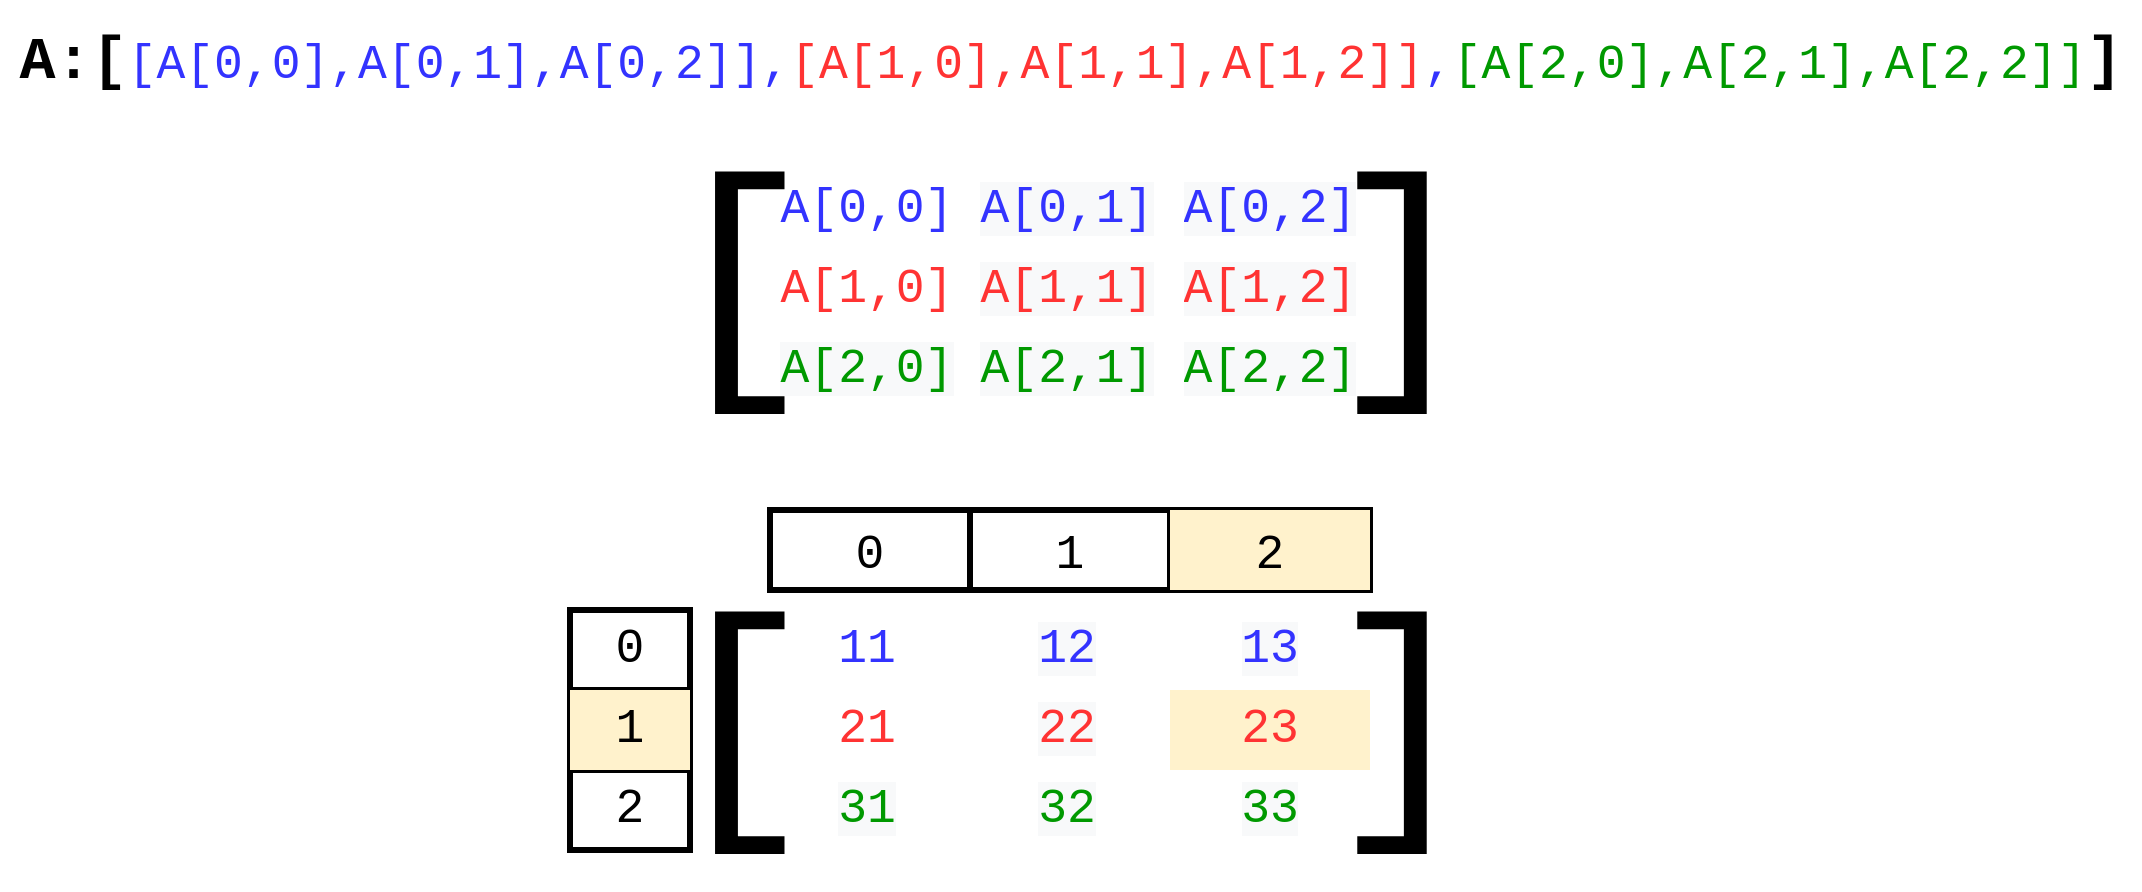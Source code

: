 <mxfile version="17.4.2" type="device"><diagram id="6ROJkTGvKRHFpv4IGSwQ" name="Página-1"><mxGraphModel dx="4001" dy="535" grid="1" gridSize="10" guides="1" tooltips="1" connect="1" arrows="1" fold="1" page="1" pageScale="1" pageWidth="1100" pageHeight="500" math="0" shadow="0"><root><mxCell id="0"/><mxCell id="1" parent="0"/><mxCell id="7JsVM8OcaB3BLMCebjWA-1" value="&lt;p style=&quot;line-height: 1&quot;&gt;&lt;font&gt;&lt;b&gt;&lt;font style=&quot;font-size: 30px&quot;&gt;A:[&lt;/font&gt;&lt;/b&gt;&lt;font color=&quot;#3333ff&quot; style=&quot;font-size: 24px&quot;&gt;[A[0,0],A[0,1],A[0,2]],&lt;/font&gt;&lt;font color=&quot;#ff3333&quot; style=&quot;font-size: 24px&quot;&gt;[A[1,0],A[1,1],A[1,2]]&lt;/font&gt;&lt;font color=&quot;#3333ff&quot; style=&quot;font-size: 24px&quot;&gt;,&lt;/font&gt;&lt;font color=&quot;#009900&quot; style=&quot;font-size: 24px&quot;&gt;[A[2,0],A[2,1],A[2,2]]&lt;/font&gt;&lt;b&gt;&lt;font style=&quot;font-size: 30px&quot;&gt;]&lt;/font&gt;&lt;/b&gt;&lt;/font&gt;&lt;br&gt;&lt;/p&gt;" style="text;html=1;resizable=0;autosize=1;align=center;verticalAlign=middle;points=[];fillColor=none;strokeColor=none;rounded=0;fontFamily=Courier New;rotation=0;" vertex="1" parent="1"><mxGeometry x="-3285" y="35" width="1070" height="60" as="geometry"/></mxCell><mxCell id="7JsVM8OcaB3BLMCebjWA-4" value="" style="shape=table;startSize=0;container=1;collapsible=0;childLayout=tableLayout;fontFamily=Courier New;fontSize=24;fontColor=#009900;strokeWidth=0;gradientColor=none;fillColor=none;strokeColor=none;swimlaneLine=0;" vertex="1" parent="1"><mxGeometry x="-2900" y="120" width="300" height="120" as="geometry"/></mxCell><mxCell id="7JsVM8OcaB3BLMCebjWA-5" value="" style="shape=tableRow;horizontal=0;startSize=0;swimlaneHead=0;swimlaneBody=0;top=0;left=0;bottom=0;right=0;collapsible=0;dropTarget=0;fillColor=none;points=[[0,0.5],[1,0.5]];portConstraint=eastwest;fontFamily=Courier New;fontSize=24;fontColor=#009900;" vertex="1" parent="7JsVM8OcaB3BLMCebjWA-4"><mxGeometry width="300" height="40" as="geometry"/></mxCell><mxCell id="7JsVM8OcaB3BLMCebjWA-6" value="&lt;font color=&quot;#3333ff&quot; style=&quot;font-size: 24px&quot;&gt;A[0,0]&lt;/font&gt;" style="shape=partialRectangle;html=1;whiteSpace=wrap;connectable=0;overflow=hidden;fillColor=none;top=0;left=0;bottom=0;right=0;pointerEvents=1;fontFamily=Courier New;fontSize=24;fontColor=#009900;" vertex="1" parent="7JsVM8OcaB3BLMCebjWA-5"><mxGeometry width="97" height="40" as="geometry"><mxRectangle width="97" height="40" as="alternateBounds"/></mxGeometry></mxCell><mxCell id="7JsVM8OcaB3BLMCebjWA-7" value="&lt;span style=&quot;color: rgb(51 , 51 , 255) ; font-family: &amp;#34;courier new&amp;#34; ; font-size: 24px ; font-style: normal ; font-weight: 400 ; letter-spacing: normal ; text-align: center ; text-indent: 0px ; text-transform: none ; word-spacing: 0px ; background-color: rgb(248 , 249 , 250) ; display: inline ; float: none&quot;&gt;A[0,1]&lt;/span&gt;" style="shape=partialRectangle;html=1;whiteSpace=wrap;connectable=0;overflow=hidden;fillColor=none;top=0;left=0;bottom=0;right=0;pointerEvents=1;fontFamily=Courier New;fontSize=24;fontColor=#009900;" vertex="1" parent="7JsVM8OcaB3BLMCebjWA-5"><mxGeometry x="97" width="103" height="40" as="geometry"><mxRectangle width="103" height="40" as="alternateBounds"/></mxGeometry></mxCell><mxCell id="7JsVM8OcaB3BLMCebjWA-8" value="&lt;span style=&quot;color: rgb(51 , 51 , 255) ; font-family: &amp;#34;courier new&amp;#34; ; font-size: 24px ; font-style: normal ; font-weight: 400 ; letter-spacing: normal ; text-align: center ; text-indent: 0px ; text-transform: none ; word-spacing: 0px ; background-color: rgb(248 , 249 , 250) ; display: inline ; float: none&quot;&gt;A[0,2]&lt;/span&gt;" style="shape=partialRectangle;html=1;whiteSpace=wrap;connectable=0;overflow=hidden;fillColor=none;top=0;left=0;bottom=0;right=0;pointerEvents=1;fontFamily=Courier New;fontSize=24;fontColor=#009900;" vertex="1" parent="7JsVM8OcaB3BLMCebjWA-5"><mxGeometry x="200" width="100" height="40" as="geometry"><mxRectangle width="100" height="40" as="alternateBounds"/></mxGeometry></mxCell><mxCell id="7JsVM8OcaB3BLMCebjWA-9" value="" style="shape=tableRow;horizontal=0;startSize=0;swimlaneHead=0;swimlaneBody=0;top=0;left=0;bottom=0;right=0;collapsible=0;dropTarget=0;fillColor=none;points=[[0,0.5],[1,0.5]];portConstraint=eastwest;fontFamily=Courier New;fontSize=24;fontColor=#009900;" vertex="1" parent="7JsVM8OcaB3BLMCebjWA-4"><mxGeometry y="40" width="300" height="40" as="geometry"/></mxCell><mxCell id="7JsVM8OcaB3BLMCebjWA-10" value="&lt;font color=&quot;#ff3333&quot;&gt;A[1,0]&lt;/font&gt;" style="shape=partialRectangle;html=1;whiteSpace=wrap;connectable=0;overflow=hidden;fillColor=none;top=0;left=0;bottom=0;right=0;pointerEvents=1;fontFamily=Courier New;fontSize=24;fontColor=#009900;" vertex="1" parent="7JsVM8OcaB3BLMCebjWA-9"><mxGeometry width="97" height="40" as="geometry"><mxRectangle width="97" height="40" as="alternateBounds"/></mxGeometry></mxCell><mxCell id="7JsVM8OcaB3BLMCebjWA-11" value="&lt;span style=&quot;color: rgb(255 , 51 , 51) ; font-family: &amp;#34;courier new&amp;#34; ; font-size: 24px ; font-style: normal ; font-weight: 400 ; letter-spacing: normal ; text-align: center ; text-indent: 0px ; text-transform: none ; word-spacing: 0px ; background-color: rgb(248 , 249 , 250) ; display: inline ; float: none&quot;&gt;A[1,1]&lt;/span&gt;" style="shape=partialRectangle;html=1;whiteSpace=wrap;connectable=0;overflow=hidden;fillColor=none;top=0;left=0;bottom=0;right=0;pointerEvents=1;fontFamily=Courier New;fontSize=24;fontColor=#009900;" vertex="1" parent="7JsVM8OcaB3BLMCebjWA-9"><mxGeometry x="97" width="103" height="40" as="geometry"><mxRectangle width="103" height="40" as="alternateBounds"/></mxGeometry></mxCell><mxCell id="7JsVM8OcaB3BLMCebjWA-12" value="&lt;span style=&quot;color: rgb(255 , 51 , 51) ; font-family: &amp;#34;courier new&amp;#34; ; font-size: 24px ; font-style: normal ; font-weight: 400 ; letter-spacing: normal ; text-align: center ; text-indent: 0px ; text-transform: none ; word-spacing: 0px ; background-color: rgb(248 , 249 , 250) ; display: inline ; float: none&quot;&gt;A[1,2]&lt;/span&gt;" style="shape=partialRectangle;html=1;whiteSpace=wrap;connectable=0;overflow=hidden;fillColor=none;top=0;left=0;bottom=0;right=0;pointerEvents=1;fontFamily=Courier New;fontSize=24;fontColor=#009900;" vertex="1" parent="7JsVM8OcaB3BLMCebjWA-9"><mxGeometry x="200" width="100" height="40" as="geometry"><mxRectangle width="100" height="40" as="alternateBounds"/></mxGeometry></mxCell><mxCell id="7JsVM8OcaB3BLMCebjWA-13" value="" style="shape=tableRow;horizontal=0;startSize=0;swimlaneHead=0;swimlaneBody=0;top=0;left=0;bottom=0;right=0;collapsible=0;dropTarget=0;fillColor=none;points=[[0,0.5],[1,0.5]];portConstraint=eastwest;fontFamily=Courier New;fontSize=24;fontColor=#009900;" vertex="1" parent="7JsVM8OcaB3BLMCebjWA-4"><mxGeometry y="80" width="300" height="40" as="geometry"/></mxCell><mxCell id="7JsVM8OcaB3BLMCebjWA-14" value="&lt;span style=&quot;font-family: &amp;#34;courier new&amp;#34; ; font-size: 24px ; font-style: normal ; font-weight: 400 ; letter-spacing: normal ; text-align: center ; text-indent: 0px ; text-transform: none ; word-spacing: 0px ; background-color: rgb(248 , 249 , 250) ; display: inline ; float: none&quot;&gt;A[2,0]&lt;/span&gt;" style="shape=partialRectangle;html=1;whiteSpace=wrap;connectable=0;overflow=hidden;fillColor=none;top=0;left=0;bottom=0;right=0;pointerEvents=1;fontFamily=Courier New;fontSize=24;fontColor=#009900;" vertex="1" parent="7JsVM8OcaB3BLMCebjWA-13"><mxGeometry width="97" height="40" as="geometry"><mxRectangle width="97" height="40" as="alternateBounds"/></mxGeometry></mxCell><mxCell id="7JsVM8OcaB3BLMCebjWA-15" value="&lt;span style=&quot;color: rgb(0 , 153 , 0) ; font-family: &amp;#34;courier new&amp;#34; ; font-size: 24px ; font-style: normal ; font-weight: 400 ; letter-spacing: normal ; text-align: center ; text-indent: 0px ; text-transform: none ; word-spacing: 0px ; background-color: rgb(248 , 249 , 250) ; display: inline ; float: none&quot;&gt;A[2,1]&lt;/span&gt;" style="shape=partialRectangle;html=1;whiteSpace=wrap;connectable=0;overflow=hidden;fillColor=none;top=0;left=0;bottom=0;right=0;pointerEvents=1;fontFamily=Courier New;fontSize=24;fontColor=#009900;" vertex="1" parent="7JsVM8OcaB3BLMCebjWA-13"><mxGeometry x="97" width="103" height="40" as="geometry"><mxRectangle width="103" height="40" as="alternateBounds"/></mxGeometry></mxCell><mxCell id="7JsVM8OcaB3BLMCebjWA-16" value="&lt;span style=&quot;color: rgb(0 , 153 , 0) ; font-family: &amp;#34;courier new&amp;#34; ; font-size: 24px ; font-style: normal ; font-weight: 400 ; letter-spacing: normal ; text-align: center ; text-indent: 0px ; text-transform: none ; word-spacing: 0px ; background-color: rgb(248 , 249 , 250) ; display: inline ; float: none&quot;&gt;A[2,2]&lt;/span&gt;" style="shape=partialRectangle;html=1;whiteSpace=wrap;connectable=0;overflow=hidden;fillColor=none;top=0;left=0;bottom=0;right=0;pointerEvents=1;fontFamily=Courier New;fontSize=24;fontColor=#009900;" vertex="1" parent="7JsVM8OcaB3BLMCebjWA-13"><mxGeometry x="200" width="100" height="40" as="geometry"><mxRectangle width="100" height="40" as="alternateBounds"/></mxGeometry></mxCell><mxCell id="7JsVM8OcaB3BLMCebjWA-30" value="[" style="text;resizable=0;autosize=1;align=center;verticalAlign=middle;points=[];fillColor=none;strokeColor=none;rounded=0;fontFamily=Courier New;fontSize=130;fontColor=#000000;spacing=0;html=1;fontStyle=0" vertex="1" parent="1"><mxGeometry x="-2960" y="100" width="90" height="160" as="geometry"/></mxCell><mxCell id="7JsVM8OcaB3BLMCebjWA-32" value="]" style="text;resizable=0;autosize=1;align=center;verticalAlign=middle;points=[];fillColor=none;strokeColor=none;rounded=0;fontFamily=Courier New;fontSize=130;fontColor=#000000;spacing=0;html=1;fontStyle=0" vertex="1" parent="1"><mxGeometry x="-2630" y="100" width="90" height="160" as="geometry"/></mxCell><mxCell id="7JsVM8OcaB3BLMCebjWA-46" value="" style="shape=table;startSize=0;container=1;collapsible=0;childLayout=tableLayout;fontFamily=Courier New;fontSize=24;fontColor=#009900;strokeWidth=0;fillColor=none;strokeColor=none;swimlaneLine=0;" vertex="1" parent="1"><mxGeometry x="-2900" y="340" width="300" height="120" as="geometry"/></mxCell><mxCell id="7JsVM8OcaB3BLMCebjWA-47" value="" style="shape=tableRow;horizontal=0;startSize=0;swimlaneHead=0;swimlaneBody=0;top=0;left=0;bottom=0;right=0;collapsible=0;dropTarget=0;fillColor=none;points=[[0,0.5],[1,0.5]];portConstraint=eastwest;fontFamily=Courier New;fontSize=24;fontColor=#009900;" vertex="1" parent="7JsVM8OcaB3BLMCebjWA-46"><mxGeometry width="300" height="40" as="geometry"/></mxCell><mxCell id="7JsVM8OcaB3BLMCebjWA-48" value="&lt;font color=&quot;#3333ff&quot; style=&quot;font-size: 24px&quot;&gt;11&lt;/font&gt;" style="shape=partialRectangle;html=1;whiteSpace=wrap;connectable=0;overflow=hidden;fillColor=none;top=0;left=0;bottom=0;right=0;pointerEvents=1;fontFamily=Courier New;fontSize=24;fontColor=#009900;strokeColor=none;" vertex="1" parent="7JsVM8OcaB3BLMCebjWA-47"><mxGeometry width="97" height="40" as="geometry"><mxRectangle width="97" height="40" as="alternateBounds"/></mxGeometry></mxCell><mxCell id="7JsVM8OcaB3BLMCebjWA-49" value="&lt;span style=&quot;color: rgb(51 , 51 , 255) ; font-family: &amp;#34;courier new&amp;#34; ; font-size: 24px ; font-style: normal ; font-weight: 400 ; letter-spacing: normal ; text-align: center ; text-indent: 0px ; text-transform: none ; word-spacing: 0px ; background-color: rgb(248 , 249 , 250) ; display: inline ; float: none&quot;&gt;12&lt;/span&gt;" style="shape=partialRectangle;html=1;whiteSpace=wrap;connectable=0;overflow=hidden;fillColor=none;top=0;left=0;bottom=0;right=0;pointerEvents=1;fontFamily=Courier New;fontSize=24;fontColor=#009900;" vertex="1" parent="7JsVM8OcaB3BLMCebjWA-47"><mxGeometry x="97" width="103" height="40" as="geometry"><mxRectangle width="103" height="40" as="alternateBounds"/></mxGeometry></mxCell><mxCell id="7JsVM8OcaB3BLMCebjWA-50" value="&lt;span style=&quot;color: rgb(51 , 51 , 255) ; font-family: &amp;#34;courier new&amp;#34; ; font-size: 24px ; font-style: normal ; font-weight: 400 ; letter-spacing: normal ; text-align: center ; text-indent: 0px ; text-transform: none ; word-spacing: 0px ; background-color: rgb(248 , 249 , 250) ; display: inline ; float: none&quot;&gt;13&lt;/span&gt;" style="shape=partialRectangle;html=1;whiteSpace=wrap;connectable=0;overflow=hidden;fillColor=none;top=0;left=0;bottom=0;right=0;pointerEvents=1;fontFamily=Courier New;fontSize=24;fontColor=#009900;" vertex="1" parent="7JsVM8OcaB3BLMCebjWA-47"><mxGeometry x="200" width="100" height="40" as="geometry"><mxRectangle width="100" height="40" as="alternateBounds"/></mxGeometry></mxCell><mxCell id="7JsVM8OcaB3BLMCebjWA-51" value="" style="shape=tableRow;horizontal=0;startSize=0;swimlaneHead=0;swimlaneBody=0;top=0;left=0;bottom=0;right=0;collapsible=0;dropTarget=0;fillColor=none;points=[[0,0.5],[1,0.5]];portConstraint=eastwest;fontFamily=Courier New;fontSize=24;fontColor=#009900;" vertex="1" parent="7JsVM8OcaB3BLMCebjWA-46"><mxGeometry y="40" width="300" height="40" as="geometry"/></mxCell><mxCell id="7JsVM8OcaB3BLMCebjWA-52" value="&lt;font color=&quot;#ff3333&quot;&gt;21&lt;/font&gt;" style="shape=partialRectangle;html=1;whiteSpace=wrap;connectable=0;overflow=hidden;fillColor=none;top=0;left=0;bottom=0;right=0;pointerEvents=1;fontFamily=Courier New;fontSize=24;fontColor=#009900;" vertex="1" parent="7JsVM8OcaB3BLMCebjWA-51"><mxGeometry width="97" height="40" as="geometry"><mxRectangle width="97" height="40" as="alternateBounds"/></mxGeometry></mxCell><mxCell id="7JsVM8OcaB3BLMCebjWA-53" value="&lt;span style=&quot;color: rgb(255 , 51 , 51) ; font-family: &amp;#34;courier new&amp;#34; ; font-size: 24px ; font-style: normal ; font-weight: 400 ; letter-spacing: normal ; text-align: center ; text-indent: 0px ; text-transform: none ; word-spacing: 0px ; background-color: rgb(248 , 249 , 250) ; display: inline ; float: none&quot;&gt;22&lt;/span&gt;" style="shape=partialRectangle;html=1;whiteSpace=wrap;connectable=0;overflow=hidden;fillColor=none;top=0;left=0;bottom=0;right=0;pointerEvents=1;fontFamily=Courier New;fontSize=24;fontColor=#009900;" vertex="1" parent="7JsVM8OcaB3BLMCebjWA-51"><mxGeometry x="97" width="103" height="40" as="geometry"><mxRectangle width="103" height="40" as="alternateBounds"/></mxGeometry></mxCell><mxCell id="7JsVM8OcaB3BLMCebjWA-54" value="&lt;span style=&quot;color: rgb(255, 51, 51); font-family: &amp;quot;courier new&amp;quot;; font-size: 24px; font-style: normal; font-weight: 400; letter-spacing: normal; text-align: center; text-indent: 0px; text-transform: none; word-spacing: 0px; display: inline; float: none;&quot;&gt;23&lt;/span&gt;" style="shape=partialRectangle;html=1;whiteSpace=wrap;connectable=0;overflow=hidden;fillColor=#fff2cc;top=0;left=0;bottom=0;right=0;pointerEvents=1;fontFamily=Courier New;fontSize=24;labelBorderColor=none;strokeColor=#d6b656;labelBackgroundColor=#FFF2CC;" vertex="1" parent="7JsVM8OcaB3BLMCebjWA-51"><mxGeometry x="200" width="100" height="40" as="geometry"><mxRectangle width="100" height="40" as="alternateBounds"/></mxGeometry></mxCell><mxCell id="7JsVM8OcaB3BLMCebjWA-55" value="" style="shape=tableRow;horizontal=0;startSize=0;swimlaneHead=0;swimlaneBody=0;top=0;left=0;bottom=0;right=0;collapsible=0;dropTarget=0;fillColor=none;points=[[0,0.5],[1,0.5]];portConstraint=eastwest;fontFamily=Courier New;fontSize=24;fontColor=#009900;" vertex="1" parent="7JsVM8OcaB3BLMCebjWA-46"><mxGeometry y="80" width="300" height="40" as="geometry"/></mxCell><mxCell id="7JsVM8OcaB3BLMCebjWA-56" value="&lt;span style=&quot;font-family: &amp;#34;courier new&amp;#34; ; font-size: 24px ; font-style: normal ; font-weight: 400 ; letter-spacing: normal ; text-align: center ; text-indent: 0px ; text-transform: none ; word-spacing: 0px ; background-color: rgb(248 , 249 , 250) ; display: inline ; float: none&quot;&gt;31&lt;/span&gt;" style="shape=partialRectangle;html=1;whiteSpace=wrap;connectable=0;overflow=hidden;fillColor=none;top=0;left=0;bottom=0;right=0;pointerEvents=1;fontFamily=Courier New;fontSize=24;fontColor=#009900;" vertex="1" parent="7JsVM8OcaB3BLMCebjWA-55"><mxGeometry width="97" height="40" as="geometry"><mxRectangle width="97" height="40" as="alternateBounds"/></mxGeometry></mxCell><mxCell id="7JsVM8OcaB3BLMCebjWA-57" value="&lt;span style=&quot;color: rgb(0 , 153 , 0) ; font-family: &amp;#34;courier new&amp;#34; ; font-size: 24px ; font-style: normal ; font-weight: 400 ; letter-spacing: normal ; text-align: center ; text-indent: 0px ; text-transform: none ; word-spacing: 0px ; background-color: rgb(248 , 249 , 250) ; display: inline ; float: none&quot;&gt;32&lt;/span&gt;" style="shape=partialRectangle;html=1;whiteSpace=wrap;connectable=0;overflow=hidden;fillColor=none;top=0;left=0;bottom=0;right=0;pointerEvents=1;fontFamily=Courier New;fontSize=24;fontColor=#009900;" vertex="1" parent="7JsVM8OcaB3BLMCebjWA-55"><mxGeometry x="97" width="103" height="40" as="geometry"><mxRectangle width="103" height="40" as="alternateBounds"/></mxGeometry></mxCell><mxCell id="7JsVM8OcaB3BLMCebjWA-58" value="&lt;span style=&quot;color: rgb(0 , 153 , 0) ; font-family: &amp;#34;courier new&amp;#34; ; font-size: 24px ; font-style: normal ; font-weight: 400 ; letter-spacing: normal ; text-align: center ; text-indent: 0px ; text-transform: none ; word-spacing: 0px ; background-color: rgb(248 , 249 , 250) ; display: inline ; float: none&quot;&gt;33&lt;/span&gt;" style="shape=partialRectangle;html=1;whiteSpace=wrap;connectable=0;overflow=hidden;fillColor=none;top=0;left=0;bottom=0;right=0;pointerEvents=1;fontFamily=Courier New;fontSize=24;fontColor=#009900;" vertex="1" parent="7JsVM8OcaB3BLMCebjWA-55"><mxGeometry x="200" width="100" height="40" as="geometry"><mxRectangle width="100" height="40" as="alternateBounds"/></mxGeometry></mxCell><mxCell id="7JsVM8OcaB3BLMCebjWA-59" value="[" style="text;resizable=0;autosize=1;align=center;verticalAlign=middle;points=[];fillColor=none;strokeColor=none;rounded=0;fontFamily=Courier New;fontSize=130;fontColor=#000000;spacing=0;html=1;fontStyle=0" vertex="1" parent="1"><mxGeometry x="-2960" y="320" width="90" height="160" as="geometry"/></mxCell><mxCell id="7JsVM8OcaB3BLMCebjWA-60" value="]" style="text;resizable=0;autosize=1;align=center;verticalAlign=middle;points=[];fillColor=none;strokeColor=none;rounded=0;fontFamily=Courier New;fontSize=130;fontColor=#000000;spacing=0;html=1;fontStyle=0" vertex="1" parent="1"><mxGeometry x="-2630" y="320" width="90" height="160" as="geometry"/></mxCell><mxCell id="7JsVM8OcaB3BLMCebjWA-62" value="" style="shape=table;startSize=0;container=1;collapsible=0;childLayout=tableLayout;labelBorderColor=none;fontFamily=Courier New;fontSize=30;fontColor=#000000;strokeWidth=3;html=1;" vertex="1" parent="1"><mxGeometry x="-2900" y="290" width="300" height="40" as="geometry"/></mxCell><mxCell id="7JsVM8OcaB3BLMCebjWA-63" value="" style="shape=tableRow;horizontal=0;startSize=0;swimlaneHead=0;swimlaneBody=0;top=0;left=0;bottom=0;right=0;collapsible=0;dropTarget=0;fillColor=none;points=[[0,0.5],[1,0.5]];portConstraint=eastwest;labelBorderColor=default;fontFamily=Courier New;fontSize=30;fontColor=#000000;strokeWidth=0;html=1;" vertex="1" parent="7JsVM8OcaB3BLMCebjWA-62"><mxGeometry width="300" height="40" as="geometry"/></mxCell><mxCell id="7JsVM8OcaB3BLMCebjWA-64" value="&lt;font style=&quot;font-size: 24px&quot;&gt;0&lt;/font&gt;" style="shape=partialRectangle;html=1;connectable=0;overflow=hidden;fillColor=none;top=0;left=0;bottom=0;right=0;pointerEvents=1;labelBorderColor=none;fontFamily=Courier New;fontSize=30;fontColor=#000000;strokeWidth=0;" vertex="1" parent="7JsVM8OcaB3BLMCebjWA-63"><mxGeometry width="100" height="40" as="geometry"><mxRectangle width="100" height="40" as="alternateBounds"/></mxGeometry></mxCell><mxCell id="7JsVM8OcaB3BLMCebjWA-65" value="&lt;font face=&quot;courier new&quot;&gt;&lt;span style=&quot;font-size: 24px&quot;&gt;1&lt;/span&gt;&lt;/font&gt;" style="shape=partialRectangle;html=1;whiteSpace=wrap;connectable=0;overflow=hidden;fillColor=none;top=0;left=0;bottom=0;right=0;pointerEvents=1;labelBorderColor=none;fontFamily=Courier New;fontSize=30;fontColor=#000000;strokeWidth=0;" vertex="1" parent="7JsVM8OcaB3BLMCebjWA-63"><mxGeometry x="100" width="100" height="40" as="geometry"><mxRectangle width="100" height="40" as="alternateBounds"/></mxGeometry></mxCell><mxCell id="7JsVM8OcaB3BLMCebjWA-66" value="&lt;span style=&quot;color: rgb(0, 0, 0); font-family: &amp;quot;courier new&amp;quot;; font-size: 24px; font-style: normal; font-weight: 400; letter-spacing: normal; text-align: center; text-indent: 0px; text-transform: none; word-spacing: 0px; display: inline; float: none;&quot;&gt;2&lt;/span&gt;" style="shape=partialRectangle;html=1;whiteSpace=wrap;connectable=0;overflow=hidden;fillColor=#fff2cc;top=0;left=0;bottom=0;right=0;pointerEvents=1;labelBorderColor=none;fontFamily=Courier New;fontSize=30;strokeWidth=1;labelBackgroundColor=none;strokeColor=#d6b656;" vertex="1" parent="7JsVM8OcaB3BLMCebjWA-63"><mxGeometry x="200" width="100" height="40" as="geometry"><mxRectangle width="100" height="40" as="alternateBounds"/></mxGeometry></mxCell><mxCell id="7JsVM8OcaB3BLMCebjWA-67" value="" style="shape=table;startSize=0;container=1;collapsible=0;childLayout=tableLayout;labelBackgroundColor=none;labelBorderColor=none;fontFamily=Courier New;fontSize=24;fontColor=#000000;strokeWidth=3;html=1;" vertex="1" parent="1"><mxGeometry x="-3000" y="340" width="60" height="120" as="geometry"/></mxCell><mxCell id="7JsVM8OcaB3BLMCebjWA-68" value="" style="shape=tableRow;horizontal=0;startSize=0;swimlaneHead=0;swimlaneBody=0;top=0;left=0;bottom=0;right=0;collapsible=0;dropTarget=0;fillColor=none;points=[[0,0.5],[1,0.5]];portConstraint=eastwest;labelBackgroundColor=none;labelBorderColor=none;fontFamily=Courier New;fontSize=24;fontColor=#000000;strokeWidth=3;html=1;" vertex="1" parent="7JsVM8OcaB3BLMCebjWA-67"><mxGeometry width="60" height="40" as="geometry"/></mxCell><mxCell id="7JsVM8OcaB3BLMCebjWA-69" value="0" style="shape=partialRectangle;html=1;whiteSpace=wrap;connectable=0;overflow=hidden;fillColor=none;top=0;left=0;bottom=0;right=0;pointerEvents=1;labelBackgroundColor=none;labelBorderColor=none;fontFamily=Courier New;fontSize=24;fontColor=#000000;strokeWidth=3;" vertex="1" parent="7JsVM8OcaB3BLMCebjWA-68"><mxGeometry width="60" height="40" as="geometry"><mxRectangle width="60" height="40" as="alternateBounds"/></mxGeometry></mxCell><mxCell id="7JsVM8OcaB3BLMCebjWA-70" value="" style="shape=tableRow;horizontal=0;startSize=0;swimlaneHead=0;swimlaneBody=0;top=0;left=0;bottom=0;right=0;collapsible=0;dropTarget=0;fillColor=none;points=[[0,0.5],[1,0.5]];portConstraint=eastwest;labelBackgroundColor=none;labelBorderColor=none;fontFamily=Courier New;fontSize=24;fontColor=#000000;strokeWidth=3;html=1;" vertex="1" parent="7JsVM8OcaB3BLMCebjWA-67"><mxGeometry y="40" width="60" height="40" as="geometry"/></mxCell><mxCell id="7JsVM8OcaB3BLMCebjWA-71" value="1" style="shape=partialRectangle;html=1;whiteSpace=wrap;connectable=0;overflow=hidden;fillColor=#fff2cc;top=0;left=0;bottom=0;right=0;pointerEvents=1;labelBackgroundColor=none;labelBorderColor=none;fontFamily=Courier New;fontSize=24;strokeWidth=3;strokeColor=#d6b656;" vertex="1" parent="7JsVM8OcaB3BLMCebjWA-70"><mxGeometry width="60" height="40" as="geometry"><mxRectangle width="60" height="40" as="alternateBounds"/></mxGeometry></mxCell><mxCell id="7JsVM8OcaB3BLMCebjWA-72" value="" style="shape=tableRow;horizontal=0;startSize=0;swimlaneHead=0;swimlaneBody=0;top=0;left=0;bottom=0;right=0;collapsible=0;dropTarget=0;fillColor=none;points=[[0,0.5],[1,0.5]];portConstraint=eastwest;labelBackgroundColor=none;labelBorderColor=none;fontFamily=Courier New;fontSize=24;fontColor=#000000;strokeWidth=3;html=1;" vertex="1" parent="7JsVM8OcaB3BLMCebjWA-67"><mxGeometry y="80" width="60" height="40" as="geometry"/></mxCell><mxCell id="7JsVM8OcaB3BLMCebjWA-73" value="2" style="shape=partialRectangle;html=1;whiteSpace=wrap;connectable=0;overflow=hidden;fillColor=none;top=0;left=0;bottom=0;right=0;pointerEvents=1;labelBackgroundColor=none;labelBorderColor=none;fontFamily=Courier New;fontSize=24;fontColor=#000000;strokeWidth=3;" vertex="1" parent="7JsVM8OcaB3BLMCebjWA-72"><mxGeometry width="60" height="40" as="geometry"><mxRectangle width="60" height="40" as="alternateBounds"/></mxGeometry></mxCell></root></mxGraphModel></diagram></mxfile>